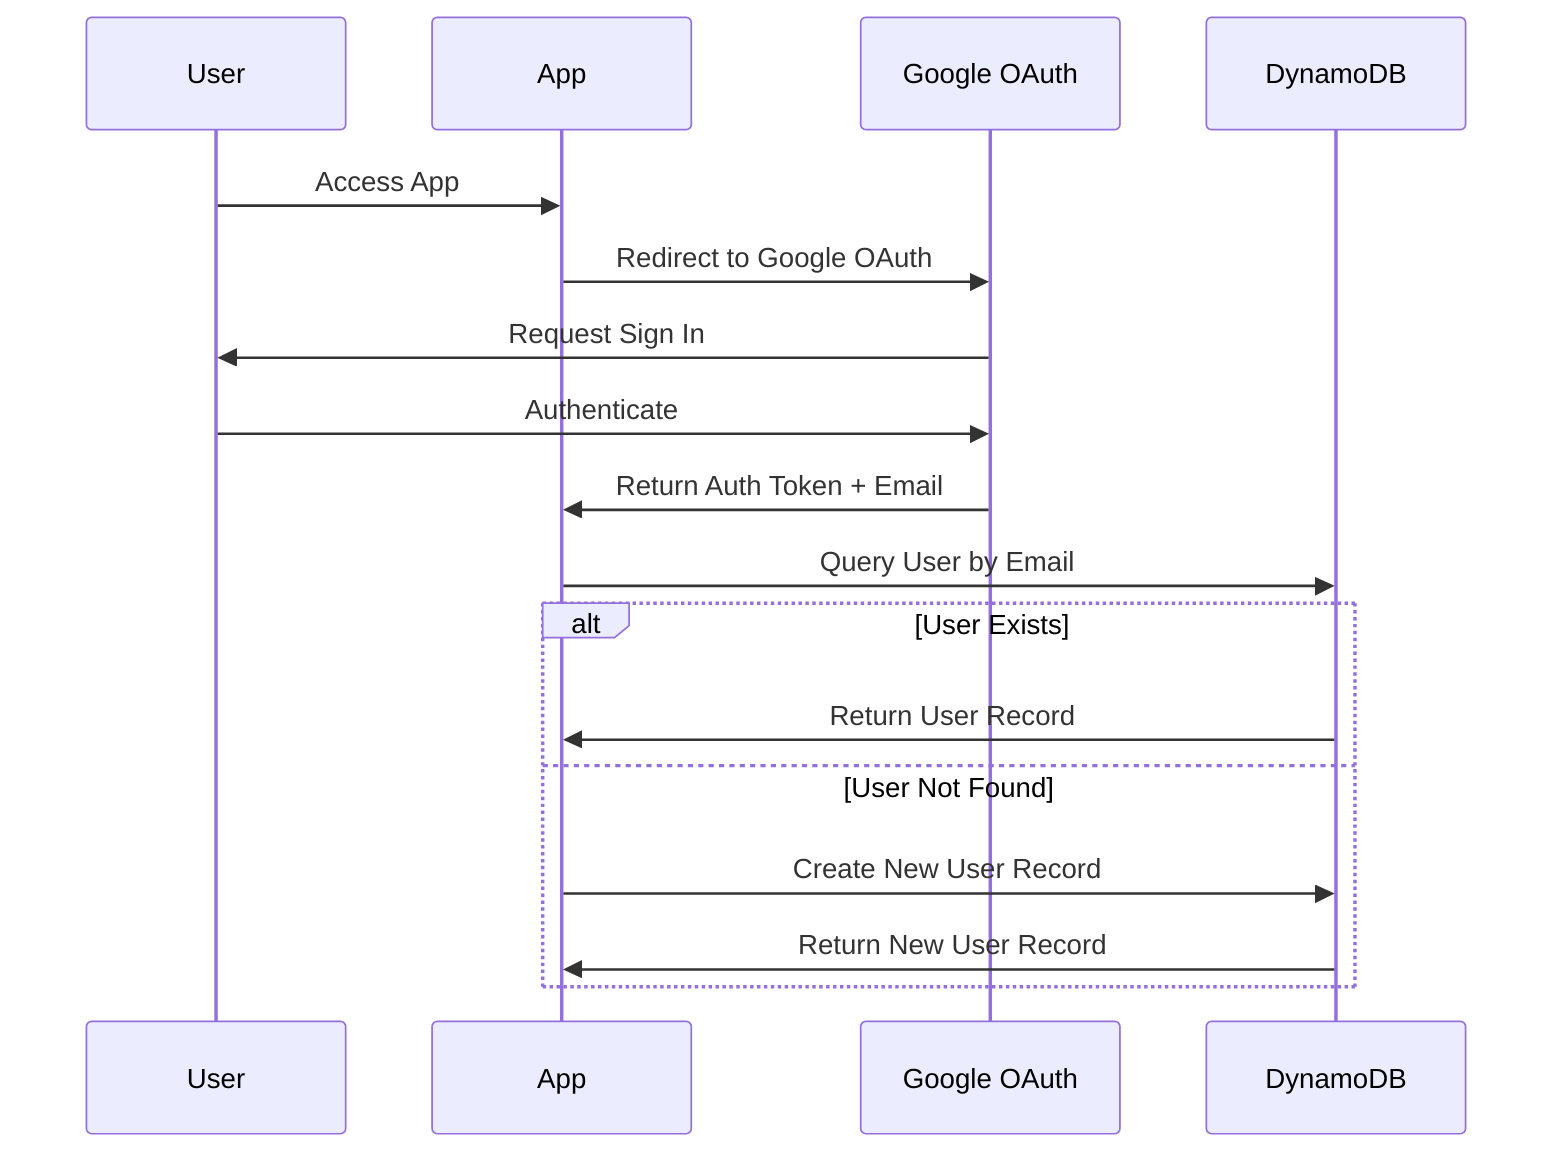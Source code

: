 sequenceDiagram
    participant U as User
    participant A as App
    participant G as Google OAuth
    participant D as DynamoDB

    %% Authentication Phase
    U->>A: Access App
    A->>G: Redirect to Google OAuth
    G->>U: Request Sign In
    U->>G: Authenticate
    G->>A: Return Auth Token + Email

    %% Database Operations Phase
    A->>D: Query User by Email
    
    alt User Exists
        D->>A: Return User Record
    else User Not Found
        A->>D: Create New User Record
        D->>A: Return New User Record
    end